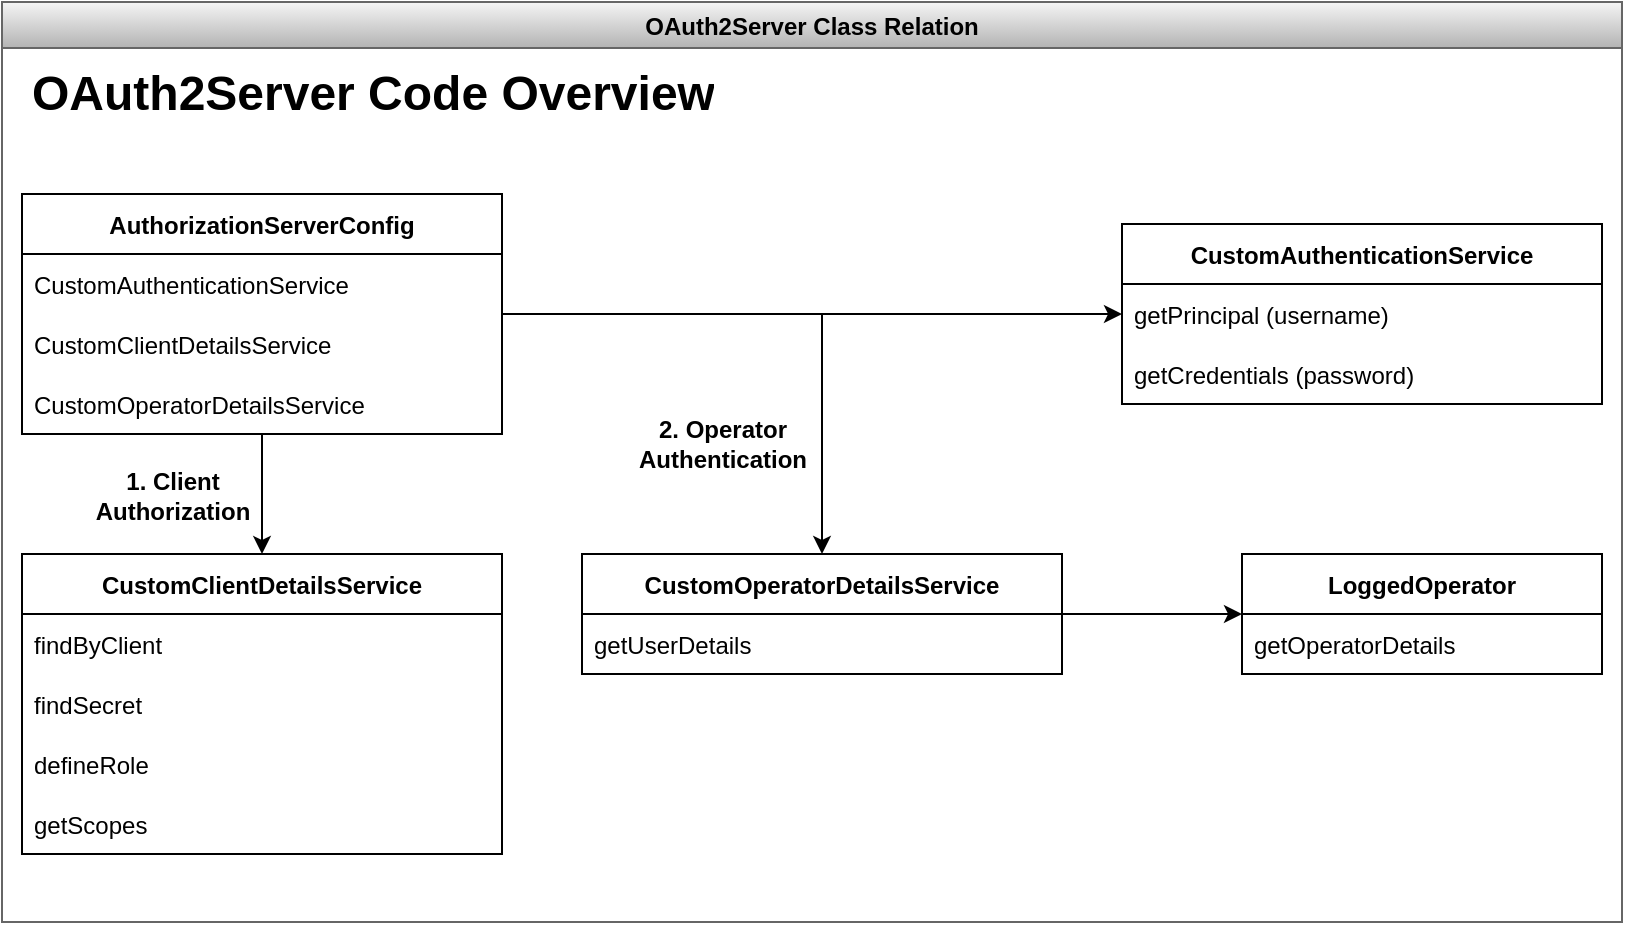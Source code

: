 <mxfile version="20.4.0" pages="4"><diagram id="ZDf9CrHz65kk-hnhXxpV" name="Class Relation"><mxGraphModel dx="1173" dy="792" grid="1" gridSize="10" guides="1" tooltips="1" connect="1" arrows="1" fold="1" page="1" pageScale="1" pageWidth="827" pageHeight="1169" math="0" shadow="0"><root><mxCell id="0"/><mxCell id="1" parent="0"/><mxCell id="_LVmETnlq15oXBWxdPlq-1" value="OAuth2Server Class Relation" style="swimlane;fillColor=#f5f5f5;strokeColor=#666666;gradientColor=#b3b3b3;" vertex="1" parent="1"><mxGeometry x="1270" y="270" width="810" height="460" as="geometry"/></mxCell><mxCell id="_LVmETnlq15oXBWxdPlq-2" style="edgeStyle=orthogonalEdgeStyle;rounded=0;orthogonalLoop=1;jettySize=auto;html=1;" edge="1" parent="_LVmETnlq15oXBWxdPlq-1" source="_LVmETnlq15oXBWxdPlq-5" target="_LVmETnlq15oXBWxdPlq-14"><mxGeometry relative="1" as="geometry"/></mxCell><mxCell id="_LVmETnlq15oXBWxdPlq-3" style="edgeStyle=orthogonalEdgeStyle;rounded=0;orthogonalLoop=1;jettySize=auto;html=1;" edge="1" parent="_LVmETnlq15oXBWxdPlq-1" source="_LVmETnlq15oXBWxdPlq-5" target="_LVmETnlq15oXBWxdPlq-16"><mxGeometry relative="1" as="geometry"/></mxCell><mxCell id="_LVmETnlq15oXBWxdPlq-4" style="edgeStyle=orthogonalEdgeStyle;rounded=0;orthogonalLoop=1;jettySize=auto;html=1;" edge="1" parent="_LVmETnlq15oXBWxdPlq-1" source="_LVmETnlq15oXBWxdPlq-5" target="_LVmETnlq15oXBWxdPlq-9"><mxGeometry relative="1" as="geometry"/></mxCell><mxCell id="_LVmETnlq15oXBWxdPlq-5" value="AuthorizationServerConfig" style="swimlane;fontStyle=1;childLayout=stackLayout;horizontal=1;startSize=30;horizontalStack=0;resizeParent=1;resizeParentMax=0;resizeLast=0;collapsible=1;marginBottom=0;" vertex="1" parent="_LVmETnlq15oXBWxdPlq-1"><mxGeometry x="10" y="96" width="240" height="120" as="geometry"/></mxCell><mxCell id="_LVmETnlq15oXBWxdPlq-6" value="CustomAuthenticationService" style="text;strokeColor=none;fillColor=none;align=left;verticalAlign=middle;spacingLeft=4;spacingRight=4;overflow=hidden;points=[[0,0.5],[1,0.5]];portConstraint=eastwest;rotatable=0;" vertex="1" parent="_LVmETnlq15oXBWxdPlq-5"><mxGeometry y="30" width="240" height="30" as="geometry"/></mxCell><mxCell id="_LVmETnlq15oXBWxdPlq-7" value="CustomClientDetailsService" style="text;strokeColor=none;fillColor=none;align=left;verticalAlign=middle;spacingLeft=4;spacingRight=4;overflow=hidden;points=[[0,0.5],[1,0.5]];portConstraint=eastwest;rotatable=0;" vertex="1" parent="_LVmETnlq15oXBWxdPlq-5"><mxGeometry y="60" width="240" height="30" as="geometry"/></mxCell><mxCell id="_LVmETnlq15oXBWxdPlq-8" value="CustomOperatorDetailsService" style="text;strokeColor=none;fillColor=none;align=left;verticalAlign=middle;spacingLeft=4;spacingRight=4;overflow=hidden;points=[[0,0.5],[1,0.5]];portConstraint=eastwest;rotatable=0;" vertex="1" parent="_LVmETnlq15oXBWxdPlq-5"><mxGeometry y="90" width="240" height="30" as="geometry"/></mxCell><mxCell id="_LVmETnlq15oXBWxdPlq-9" value="CustomClientDetailsService" style="swimlane;fontStyle=1;childLayout=stackLayout;horizontal=1;startSize=30;horizontalStack=0;resizeParent=1;resizeParentMax=0;resizeLast=0;collapsible=1;marginBottom=0;" vertex="1" parent="_LVmETnlq15oXBWxdPlq-1"><mxGeometry x="10" y="276" width="240" height="150" as="geometry"/></mxCell><mxCell id="_LVmETnlq15oXBWxdPlq-10" value="findByClient" style="text;strokeColor=none;fillColor=none;align=left;verticalAlign=middle;spacingLeft=4;spacingRight=4;overflow=hidden;points=[[0,0.5],[1,0.5]];portConstraint=eastwest;rotatable=0;" vertex="1" parent="_LVmETnlq15oXBWxdPlq-9"><mxGeometry y="30" width="240" height="30" as="geometry"/></mxCell><mxCell id="_LVmETnlq15oXBWxdPlq-11" value="findSecret" style="text;strokeColor=none;fillColor=none;align=left;verticalAlign=middle;spacingLeft=4;spacingRight=4;overflow=hidden;points=[[0,0.5],[1,0.5]];portConstraint=eastwest;rotatable=0;" vertex="1" parent="_LVmETnlq15oXBWxdPlq-9"><mxGeometry y="60" width="240" height="30" as="geometry"/></mxCell><mxCell id="_LVmETnlq15oXBWxdPlq-12" value="defineRole" style="text;strokeColor=none;fillColor=none;align=left;verticalAlign=middle;spacingLeft=4;spacingRight=4;overflow=hidden;points=[[0,0.5],[1,0.5]];portConstraint=eastwest;rotatable=0;" vertex="1" parent="_LVmETnlq15oXBWxdPlq-9"><mxGeometry y="90" width="240" height="30" as="geometry"/></mxCell><mxCell id="_LVmETnlq15oXBWxdPlq-13" value="getScopes" style="text;strokeColor=none;fillColor=none;align=left;verticalAlign=middle;spacingLeft=4;spacingRight=4;overflow=hidden;points=[[0,0.5],[1,0.5]];portConstraint=eastwest;rotatable=0;" vertex="1" parent="_LVmETnlq15oXBWxdPlq-9"><mxGeometry y="120" width="240" height="30" as="geometry"/></mxCell><mxCell id="_LVmETnlq15oXBWxdPlq-14" value="CustomOperatorDetailsService" style="swimlane;fontStyle=1;childLayout=stackLayout;horizontal=1;startSize=30;horizontalStack=0;resizeParent=1;resizeParentMax=0;resizeLast=0;collapsible=1;marginBottom=0;" vertex="1" parent="_LVmETnlq15oXBWxdPlq-1"><mxGeometry x="290" y="276" width="240" height="60" as="geometry"/></mxCell><mxCell id="_LVmETnlq15oXBWxdPlq-15" value="getUserDetails" style="text;strokeColor=none;fillColor=none;align=left;verticalAlign=middle;spacingLeft=4;spacingRight=4;overflow=hidden;points=[[0,0.5],[1,0.5]];portConstraint=eastwest;rotatable=0;" vertex="1" parent="_LVmETnlq15oXBWxdPlq-14"><mxGeometry y="30" width="240" height="30" as="geometry"/></mxCell><mxCell id="_LVmETnlq15oXBWxdPlq-16" value="CustomAuthenticationService" style="swimlane;fontStyle=1;childLayout=stackLayout;horizontal=1;startSize=30;horizontalStack=0;resizeParent=1;resizeParentMax=0;resizeLast=0;collapsible=1;marginBottom=0;" vertex="1" parent="_LVmETnlq15oXBWxdPlq-1"><mxGeometry x="560" y="111" width="240" height="90" as="geometry"/></mxCell><mxCell id="_LVmETnlq15oXBWxdPlq-17" value="getPrincipal (username)" style="text;strokeColor=none;fillColor=none;align=left;verticalAlign=middle;spacingLeft=4;spacingRight=4;overflow=hidden;points=[[0,0.5],[1,0.5]];portConstraint=eastwest;rotatable=0;" vertex="1" parent="_LVmETnlq15oXBWxdPlq-16"><mxGeometry y="30" width="240" height="30" as="geometry"/></mxCell><mxCell id="_LVmETnlq15oXBWxdPlq-18" value="getCredentials (password)" style="text;strokeColor=none;fillColor=none;align=left;verticalAlign=middle;spacingLeft=4;spacingRight=4;overflow=hidden;points=[[0,0.5],[1,0.5]];portConstraint=eastwest;rotatable=0;" vertex="1" parent="_LVmETnlq15oXBWxdPlq-16"><mxGeometry y="60" width="240" height="30" as="geometry"/></mxCell><mxCell id="_LVmETnlq15oXBWxdPlq-19" value="1. Client&lt;div&gt;Authorization&lt;/div&gt;" style="text;html=1;align=center;verticalAlign=middle;resizable=0;points=[];autosize=1;strokeColor=none;fillColor=none;fontStyle=1" vertex="1" parent="_LVmETnlq15oXBWxdPlq-1"><mxGeometry x="35" y="227" width="100" height="40" as="geometry"/></mxCell><mxCell id="_LVmETnlq15oXBWxdPlq-20" value="LoggedOperator" style="swimlane;fontStyle=1;childLayout=stackLayout;horizontal=1;startSize=30;horizontalStack=0;resizeParent=1;resizeParentMax=0;resizeLast=0;collapsible=1;marginBottom=0;" vertex="1" parent="_LVmETnlq15oXBWxdPlq-1"><mxGeometry x="620" y="276" width="180" height="60" as="geometry"/></mxCell><mxCell id="_LVmETnlq15oXBWxdPlq-21" value="getOperatorDetails" style="text;strokeColor=none;fillColor=none;align=left;verticalAlign=middle;spacingLeft=4;spacingRight=4;overflow=hidden;points=[[0,0.5],[1,0.5]];portConstraint=eastwest;rotatable=0;" vertex="1" parent="_LVmETnlq15oXBWxdPlq-20"><mxGeometry y="30" width="180" height="30" as="geometry"/></mxCell><mxCell id="_LVmETnlq15oXBWxdPlq-22" value="" style="edgeStyle=orthogonalEdgeStyle;rounded=0;orthogonalLoop=1;jettySize=auto;html=1;" edge="1" parent="_LVmETnlq15oXBWxdPlq-1" source="_LVmETnlq15oXBWxdPlq-14" target="_LVmETnlq15oXBWxdPlq-20"><mxGeometry relative="1" as="geometry"/></mxCell><mxCell id="_LVmETnlq15oXBWxdPlq-23" value="&lt;div&gt;2. Operator&lt;/div&gt;&lt;div&gt;Authentication&lt;/div&gt;" style="text;html=1;align=center;verticalAlign=middle;resizable=0;points=[];autosize=1;strokeColor=none;fillColor=none;fontStyle=1" vertex="1" parent="_LVmETnlq15oXBWxdPlq-1"><mxGeometry x="305" y="201" width="110" height="40" as="geometry"/></mxCell><mxCell id="_LVmETnlq15oXBWxdPlq-24" value="&lt;h1&gt;OAuth2Server Code Overview&lt;br&gt;&lt;/h1&gt;&lt;p&gt;&lt;br&gt;&lt;/p&gt;" style="text;html=1;strokeColor=none;fillColor=none;spacing=5;spacingTop=-20;whiteSpace=wrap;overflow=hidden;rounded=0;" vertex="1" parent="_LVmETnlq15oXBWxdPlq-1"><mxGeometry x="10" y="26" width="680" height="70" as="geometry"/></mxCell></root></mxGraphModel></diagram><diagram id="kgpKYQtTHZ0yAKxKKP6v" name="Flow Driagram"><mxGraphModel dx="2000" dy="792" grid="1" gridSize="10" guides="1" tooltips="1" connect="1" arrows="1" fold="1" page="1" pageScale="1" pageWidth="850" pageHeight="1100" math="0" shadow="0"><root><mxCell id="0"/><mxCell id="1" parent="0"/><mxCell id="pOwbwQjDX7cARTe94Ym8-123" value="no" style="text;html=1;align=center;verticalAlign=middle;resizable=0;points=[];autosize=1;strokeColor=none;fillColor=none;fontColor=#000000;" vertex="1" parent="1"><mxGeometry x="1370" y="1515" width="40" height="30" as="geometry"/></mxCell><mxCell id="aX-GJjQynZ6zEiMF0EWj-1" value="Diagram Flow Resumed" style="swimlane;fillColor=#f5f5f5;gradientColor=#b3b3b3;strokeColor=#666666;" vertex="1" parent="1"><mxGeometry x="420" y="430" width="700" height="460" as="geometry"/></mxCell><mxCell id="aX-GJjQynZ6zEiMF0EWj-2" style="edgeStyle=orthogonalEdgeStyle;rounded=0;orthogonalLoop=1;jettySize=auto;html=1;" edge="1" parent="aX-GJjQynZ6zEiMF0EWj-1" source="aX-GJjQynZ6zEiMF0EWj-3" target="aX-GJjQynZ6zEiMF0EWj-7"><mxGeometry relative="1" as="geometry"/></mxCell><mxCell id="aX-GJjQynZ6zEiMF0EWj-3" value="&lt;div&gt;OPERATOR&lt;/div&gt;" style="shape=umlActor;verticalLabelPosition=bottom;verticalAlign=top;html=1;outlineConnect=0;" vertex="1" parent="aX-GJjQynZ6zEiMF0EWj-1"><mxGeometry x="40" y="260" width="30" height="60" as="geometry"/></mxCell><mxCell id="aX-GJjQynZ6zEiMF0EWj-4" value="&lt;h1&gt;OAuth2Server Flow Overview&lt;br&gt;&lt;/h1&gt;&lt;p&gt;Sample to workflow user as operator (can be use a client as operator too)&lt;br&gt;&lt;/p&gt;" style="text;html=1;strokeColor=none;fillColor=none;spacing=5;spacingTop=-20;whiteSpace=wrap;overflow=hidden;rounded=0;" vertex="1" parent="aX-GJjQynZ6zEiMF0EWj-1"><mxGeometry x="10" y="30" width="680" height="70" as="geometry"/></mxCell><mxCell id="aX-GJjQynZ6zEiMF0EWj-5" style="edgeStyle=orthogonalEdgeStyle;rounded=0;orthogonalLoop=1;jettySize=auto;html=1;" edge="1" parent="aX-GJjQynZ6zEiMF0EWj-1" source="aX-GJjQynZ6zEiMF0EWj-7" target="aX-GJjQynZ6zEiMF0EWj-3"><mxGeometry relative="1" as="geometry"/></mxCell><mxCell id="aX-GJjQynZ6zEiMF0EWj-6" style="edgeStyle=orthogonalEdgeStyle;rounded=0;orthogonalLoop=1;jettySize=auto;html=1;" edge="1" parent="aX-GJjQynZ6zEiMF0EWj-1" source="aX-GJjQynZ6zEiMF0EWj-7" target="aX-GJjQynZ6zEiMF0EWj-10"><mxGeometry relative="1" as="geometry"/></mxCell><mxCell id="aX-GJjQynZ6zEiMF0EWj-7" value="&lt;div&gt;CLIENT&lt;/div&gt;&lt;div&gt;APPLICATION&lt;br&gt;&lt;/div&gt;" style="rounded=0;whiteSpace=wrap;html=1;" vertex="1" parent="aX-GJjQynZ6zEiMF0EWj-1"><mxGeometry x="160" y="260" width="120" height="60" as="geometry"/></mxCell><mxCell id="aX-GJjQynZ6zEiMF0EWj-8" value="check_token" style="shape=process;whiteSpace=wrap;html=1;backgroundOutline=1;" vertex="1" parent="aX-GJjQynZ6zEiMF0EWj-1"><mxGeometry x="560" y="380" width="120" height="60" as="geometry"/></mxCell><mxCell id="aX-GJjQynZ6zEiMF0EWj-9" style="edgeStyle=orthogonalEdgeStyle;rounded=0;orthogonalLoop=1;jettySize=auto;html=1;" edge="1" parent="aX-GJjQynZ6zEiMF0EWj-1" source="aX-GJjQynZ6zEiMF0EWj-10" target="aX-GJjQynZ6zEiMF0EWj-7"><mxGeometry relative="1" as="geometry"/></mxCell><mxCell id="aX-GJjQynZ6zEiMF0EWj-10" value="&lt;div&gt;OAUTH2&lt;/div&gt;&lt;div&gt;CHECK_TOKEN&lt;br&gt;&lt;/div&gt;" style="whiteSpace=wrap;html=1;rounded=0;" vertex="1" parent="aX-GJjQynZ6zEiMF0EWj-1"><mxGeometry x="160" y="380" width="120" height="60" as="geometry"/></mxCell><mxCell id="aX-GJjQynZ6zEiMF0EWj-11" style="edgeStyle=orthogonalEdgeStyle;rounded=0;orthogonalLoop=1;jettySize=auto;html=1;" edge="1" parent="aX-GJjQynZ6zEiMF0EWj-1" source="aX-GJjQynZ6zEiMF0EWj-13" target="aX-GJjQynZ6zEiMF0EWj-10"><mxGeometry relative="1" as="geometry"/></mxCell><mxCell id="aX-GJjQynZ6zEiMF0EWj-12" style="edgeStyle=orthogonalEdgeStyle;rounded=0;orthogonalLoop=1;jettySize=auto;html=1;" edge="1" parent="aX-GJjQynZ6zEiMF0EWj-1" source="aX-GJjQynZ6zEiMF0EWj-13" target="aX-GJjQynZ6zEiMF0EWj-8"><mxGeometry relative="1" as="geometry"/></mxCell><mxCell id="aX-GJjQynZ6zEiMF0EWj-13" value="OAUTH2SERVER" style="whiteSpace=wrap;html=1;rounded=0;" vertex="1" parent="aX-GJjQynZ6zEiMF0EWj-1"><mxGeometry x="360" y="380" width="120" height="60" as="geometry"/></mxCell><mxCell id="aX-GJjQynZ6zEiMF0EWj-14" value="" style="edgeStyle=orthogonalEdgeStyle;rounded=0;orthogonalLoop=1;jettySize=auto;html=1;" edge="1" parent="aX-GJjQynZ6zEiMF0EWj-1" source="aX-GJjQynZ6zEiMF0EWj-10" target="aX-GJjQynZ6zEiMF0EWj-13"><mxGeometry relative="1" as="geometry"/></mxCell><mxCell id="aX-GJjQynZ6zEiMF0EWj-15" style="edgeStyle=orthogonalEdgeStyle;rounded=0;orthogonalLoop=1;jettySize=auto;html=1;" edge="1" parent="aX-GJjQynZ6zEiMF0EWj-1" source="aX-GJjQynZ6zEiMF0EWj-8" target="aX-GJjQynZ6zEiMF0EWj-13"><mxGeometry relative="1" as="geometry"/></mxCell><mxCell id="aX-GJjQynZ6zEiMF0EWj-16" style="edgeStyle=orthogonalEdgeStyle;rounded=0;orthogonalLoop=1;jettySize=auto;html=1;" edge="1" parent="aX-GJjQynZ6zEiMF0EWj-1" source="aX-GJjQynZ6zEiMF0EWj-17" target="aX-GJjQynZ6zEiMF0EWj-19"><mxGeometry relative="1" as="geometry"/></mxCell><mxCell id="aX-GJjQynZ6zEiMF0EWj-17" value="OAUTH2SERVER" style="whiteSpace=wrap;html=1;rounded=0;" vertex="1" parent="aX-GJjQynZ6zEiMF0EWj-1"><mxGeometry x="360" y="140" width="120" height="60" as="geometry"/></mxCell><mxCell id="aX-GJjQynZ6zEiMF0EWj-18" style="edgeStyle=orthogonalEdgeStyle;rounded=0;orthogonalLoop=1;jettySize=auto;html=1;" edge="1" parent="aX-GJjQynZ6zEiMF0EWj-1" source="aX-GJjQynZ6zEiMF0EWj-19" target="aX-GJjQynZ6zEiMF0EWj-17"><mxGeometry relative="1" as="geometry"/></mxCell><mxCell id="aX-GJjQynZ6zEiMF0EWj-19" value="token" style="shape=process;whiteSpace=wrap;html=1;backgroundOutline=1;" vertex="1" parent="aX-GJjQynZ6zEiMF0EWj-1"><mxGeometry x="560" y="140" width="120" height="60" as="geometry"/></mxCell><mxCell id="aX-GJjQynZ6zEiMF0EWj-20" value="" style="edgeStyle=orthogonalEdgeStyle;rounded=0;orthogonalLoop=1;jettySize=auto;html=1;" edge="1" parent="aX-GJjQynZ6zEiMF0EWj-1" source="aX-GJjQynZ6zEiMF0EWj-21" target="aX-GJjQynZ6zEiMF0EWj-17"><mxGeometry relative="1" as="geometry"/></mxCell><mxCell id="aX-GJjQynZ6zEiMF0EWj-21" value="&lt;div&gt;OAUTH2&lt;/div&gt;&lt;div&gt;TOKEN&lt;br&gt;&lt;/div&gt;" style="whiteSpace=wrap;html=1;rounded=0;" vertex="1" parent="aX-GJjQynZ6zEiMF0EWj-1"><mxGeometry x="160" y="140" width="120" height="60" as="geometry"/></mxCell><mxCell id="aX-GJjQynZ6zEiMF0EWj-22" value="" style="edgeStyle=orthogonalEdgeStyle;rounded=0;orthogonalLoop=1;jettySize=auto;html=1;" edge="1" parent="aX-GJjQynZ6zEiMF0EWj-1" source="aX-GJjQynZ6zEiMF0EWj-7" target="aX-GJjQynZ6zEiMF0EWj-21"><mxGeometry relative="1" as="geometry"/></mxCell><mxCell id="aX-GJjQynZ6zEiMF0EWj-23" style="edgeStyle=orthogonalEdgeStyle;rounded=0;orthogonalLoop=1;jettySize=auto;html=1;" edge="1" parent="aX-GJjQynZ6zEiMF0EWj-1" source="aX-GJjQynZ6zEiMF0EWj-17" target="aX-GJjQynZ6zEiMF0EWj-21"><mxGeometry relative="1" as="geometry"/></mxCell><mxCell id="aX-GJjQynZ6zEiMF0EWj-24" style="edgeStyle=orthogonalEdgeStyle;rounded=0;orthogonalLoop=1;jettySize=auto;html=1;" edge="1" parent="aX-GJjQynZ6zEiMF0EWj-1" source="aX-GJjQynZ6zEiMF0EWj-21" target="aX-GJjQynZ6zEiMF0EWj-7"><mxGeometry relative="1" as="geometry"/></mxCell></root></mxGraphModel></diagram><diagram id="6SfTcuLJVWcjgQGwC1J7" name="Details Driagram"><mxGraphModel dx="2000" dy="792" grid="1" gridSize="10" guides="1" tooltips="1" connect="1" arrows="1" fold="1" page="1" pageScale="1" pageWidth="827" pageHeight="1169" math="0" shadow="0"><root><mxCell id="0"/><mxCell id="1" parent="0"/><mxCell id="_FweccHP2HiVXsl0TKVh-1" value="Diagram Flow Details" style="swimlane;fillColor=#f5f5f5;gradientColor=#b3b3b3;strokeColor=#666666;" vertex="1" parent="1"><mxGeometry x="420" y="900" width="1610" height="970" as="geometry"/></mxCell><mxCell id="_FweccHP2HiVXsl0TKVh-2" style="edgeStyle=orthogonalEdgeStyle;rounded=0;orthogonalLoop=1;jettySize=auto;html=1;" edge="1" parent="_FweccHP2HiVXsl0TKVh-1" source="_FweccHP2HiVXsl0TKVh-3" target="_FweccHP2HiVXsl0TKVh-8"><mxGeometry relative="1" as="geometry"/></mxCell><mxCell id="_FweccHP2HiVXsl0TKVh-3" value="OPERATOR" style="shape=umlActor;verticalLabelPosition=bottom;verticalAlign=top;html=1;outlineConnect=0;" vertex="1" parent="_FweccHP2HiVXsl0TKVh-1"><mxGeometry x="40" y="540" width="30" height="60" as="geometry"/></mxCell><mxCell id="_FweccHP2HiVXsl0TKVh-4" value="&lt;h1&gt;OAuth2Server Flow Overview&lt;br&gt;&lt;/h1&gt;&lt;p&gt;Sample to workflow user as operator (can be use a client as operator too)&lt;br&gt;&lt;/p&gt;" style="text;html=1;strokeColor=none;fillColor=none;spacing=5;spacingTop=-20;whiteSpace=wrap;overflow=hidden;rounded=0;" vertex="1" parent="_FweccHP2HiVXsl0TKVh-1"><mxGeometry x="20" y="40" width="680" height="70" as="geometry"/></mxCell><mxCell id="_FweccHP2HiVXsl0TKVh-5" style="edgeStyle=orthogonalEdgeStyle;rounded=0;orthogonalLoop=1;jettySize=auto;html=1;fontColor=#000000;" edge="1" parent="_FweccHP2HiVXsl0TKVh-1" source="_FweccHP2HiVXsl0TKVh-8" target="_FweccHP2HiVXsl0TKVh-15"><mxGeometry relative="1" as="geometry"/></mxCell><mxCell id="_FweccHP2HiVXsl0TKVh-6" style="edgeStyle=orthogonalEdgeStyle;rounded=0;orthogonalLoop=1;jettySize=auto;html=1;fontColor=#000000;" edge="1" parent="_FweccHP2HiVXsl0TKVh-1" source="_FweccHP2HiVXsl0TKVh-8" target="_FweccHP2HiVXsl0TKVh-32"><mxGeometry relative="1" as="geometry"/></mxCell><mxCell id="_FweccHP2HiVXsl0TKVh-7" style="edgeStyle=orthogonalEdgeStyle;rounded=0;orthogonalLoop=1;jettySize=auto;html=1;fontColor=#000000;" edge="1" parent="_FweccHP2HiVXsl0TKVh-1" source="_FweccHP2HiVXsl0TKVh-8" target="_FweccHP2HiVXsl0TKVh-27"><mxGeometry relative="1" as="geometry"/></mxCell><mxCell id="_FweccHP2HiVXsl0TKVh-8" value="&lt;div&gt;CLIENT&lt;/div&gt;&lt;div&gt;APPLICATION&lt;br&gt;&lt;/div&gt;" style="rounded=0;whiteSpace=wrap;html=1;" vertex="1" parent="_FweccHP2HiVXsl0TKVh-1"><mxGeometry x="290" y="540" width="120" height="60" as="geometry"/></mxCell><mxCell id="_FweccHP2HiVXsl0TKVh-9" value="response ok to client" style="shape=process;whiteSpace=wrap;html=1;backgroundOutline=1;" vertex="1" parent="_FweccHP2HiVXsl0TKVh-1"><mxGeometry x="1280" y="660" width="120" height="60" as="geometry"/></mxCell><mxCell id="_FweccHP2HiVXsl0TKVh-10" style="edgeStyle=orthogonalEdgeStyle;rounded=0;orthogonalLoop=1;jettySize=auto;html=1;fontColor=#000000;" edge="1" parent="_FweccHP2HiVXsl0TKVh-1" source="_FweccHP2HiVXsl0TKVh-11" target="_FweccHP2HiVXsl0TKVh-48"><mxGeometry relative="1" as="geometry"/></mxCell><mxCell id="_FweccHP2HiVXsl0TKVh-11" value="&lt;div&gt;OAUTH2&lt;/div&gt;&lt;div&gt;CHECK_TOKEN&lt;br&gt;&lt;/div&gt;" style="whiteSpace=wrap;html=1;rounded=0;" vertex="1" parent="_FweccHP2HiVXsl0TKVh-1"><mxGeometry x="686" y="660" width="120" height="60" as="geometry"/></mxCell><mxCell id="_FweccHP2HiVXsl0TKVh-12" value="&lt;div&gt;OAUTH2 SERVER&lt;/div&gt;&lt;div&gt;TOKEN&lt;br&gt;&lt;/div&gt;" style="whiteSpace=wrap;html=1;rounded=0;" vertex="1" parent="_FweccHP2HiVXsl0TKVh-1"><mxGeometry x="688" y="420" width="120" height="60" as="geometry"/></mxCell><mxCell id="_FweccHP2HiVXsl0TKVh-13" value="token" style="shape=process;whiteSpace=wrap;html=1;backgroundOutline=1;" vertex="1" parent="_FweccHP2HiVXsl0TKVh-1"><mxGeometry x="1280" y="420" width="120" height="60" as="geometry"/></mxCell><mxCell id="_FweccHP2HiVXsl0TKVh-14" style="edgeStyle=orthogonalEdgeStyle;rounded=0;orthogonalLoop=1;jettySize=auto;html=1;fontColor=#000000;" edge="1" parent="_FweccHP2HiVXsl0TKVh-1" source="_FweccHP2HiVXsl0TKVh-15" target="_FweccHP2HiVXsl0TKVh-8"><mxGeometry relative="1" as="geometry"/></mxCell><mxCell id="_FweccHP2HiVXsl0TKVh-15" value="REQUEST TOKEN" style="swimlane;fontStyle=0;childLayout=stackLayout;horizontal=1;startSize=30;horizontalStack=0;resizeParent=1;resizeParentMax=0;resizeLast=0;collapsible=1;marginBottom=0;labelBackgroundColor=none;fillColor=#dae8fc;strokeColor=#6c8ebf;" vertex="1" parent="_FweccHP2HiVXsl0TKVh-1"><mxGeometry x="205" y="140" width="290" height="330" as="geometry"/></mxCell><mxCell id="_FweccHP2HiVXsl0TKVh-16" value="URL" style="text;align=left;verticalAlign=middle;spacingLeft=4;spacingRight=4;overflow=hidden;points=[[0,0.5],[1,0.5]];portConstraint=eastwest;rotatable=0;labelBackgroundColor=none;fontStyle=1;fillColor=#f5f5f5;fontColor=#333333;strokeColor=#666666;" vertex="1" parent="_FweccHP2HiVXsl0TKVh-15"><mxGeometry y="30" width="290" height="30" as="geometry"/></mxCell><mxCell id="_FweccHP2HiVXsl0TKVh-17" value="http://localhost:33100/api/rest/oauth/v1/oauth/token" style="text;align=left;verticalAlign=middle;spacingLeft=4;spacingRight=4;overflow=hidden;points=[[0,0.5],[1,0.5]];portConstraint=eastwest;rotatable=0;labelBackgroundColor=none;fontStyle=0;" vertex="1" parent="_FweccHP2HiVXsl0TKVh-15"><mxGeometry y="60" width="290" height="30" as="geometry"/></mxCell><mxCell id="_FweccHP2HiVXsl0TKVh-18" value="HEADER" style="text;align=left;verticalAlign=middle;spacingLeft=4;spacingRight=4;overflow=hidden;points=[[0,0.5],[1,0.5]];portConstraint=eastwest;rotatable=0;labelBackgroundColor=none;fontStyle=1;fillColor=#f5f5f5;fontColor=#333333;strokeColor=#666666;" vertex="1" parent="_FweccHP2HiVXsl0TKVh-15"><mxGeometry y="90" width="290" height="30" as="geometry"/></mxCell><mxCell id="_FweccHP2HiVXsl0TKVh-19" value="Authorization: Y2xpZW50X2lkOmM0NDQ0ND..." style="text;align=left;verticalAlign=middle;spacingLeft=4;spacingRight=4;overflow=hidden;points=[[0,0.5],[1,0.5]];portConstraint=eastwest;rotatable=0;labelBackgroundColor=none;" vertex="1" parent="_FweccHP2HiVXsl0TKVh-15"><mxGeometry y="120" width="290" height="30" as="geometry"/></mxCell><mxCell id="_FweccHP2HiVXsl0TKVh-20" value="METHOD" style="text;align=left;verticalAlign=middle;spacingLeft=4;spacingRight=4;overflow=hidden;points=[[0,0.5],[1,0.5]];portConstraint=eastwest;rotatable=0;labelBackgroundColor=none;fontStyle=1;fillColor=#f5f5f5;fontColor=#333333;strokeColor=#666666;" vertex="1" parent="_FweccHP2HiVXsl0TKVh-15"><mxGeometry y="150" width="290" height="30" as="geometry"/></mxCell><mxCell id="_FweccHP2HiVXsl0TKVh-21" value="POST" style="text;align=left;verticalAlign=middle;spacingLeft=4;spacingRight=4;overflow=hidden;points=[[0,0.5],[1,0.5]];portConstraint=eastwest;rotatable=0;labelBackgroundColor=none;fontStyle=0;" vertex="1" parent="_FweccHP2HiVXsl0TKVh-15"><mxGeometry y="180" width="290" height="30" as="geometry"/></mxCell><mxCell id="_FweccHP2HiVXsl0TKVh-22" value="BODY" style="text;align=left;verticalAlign=middle;spacingLeft=4;spacingRight=4;overflow=hidden;points=[[0,0.5],[1,0.5]];portConstraint=eastwest;rotatable=0;labelBackgroundColor=none;fontStyle=1;fillColor=#f5f5f5;fontColor=#333333;strokeColor=#666666;" vertex="1" parent="_FweccHP2HiVXsl0TKVh-15"><mxGeometry y="210" width="290" height="30" as="geometry"/></mxCell><mxCell id="_FweccHP2HiVXsl0TKVh-23" value="grant_type" style="text;align=left;verticalAlign=middle;spacingLeft=4;spacingRight=4;overflow=hidden;points=[[0,0.5],[1,0.5]];portConstraint=eastwest;rotatable=0;labelBackgroundColor=none;fontStyle=0" vertex="1" parent="_FweccHP2HiVXsl0TKVh-15"><mxGeometry y="240" width="290" height="30" as="geometry"/></mxCell><mxCell id="_FweccHP2HiVXsl0TKVh-24" value="username" style="text;align=left;verticalAlign=middle;spacingLeft=4;spacingRight=4;overflow=hidden;points=[[0,0.5],[1,0.5]];portConstraint=eastwest;rotatable=0;labelBackgroundColor=none;fontStyle=0" vertex="1" parent="_FweccHP2HiVXsl0TKVh-15"><mxGeometry y="270" width="290" height="30" as="geometry"/></mxCell><mxCell id="_FweccHP2HiVXsl0TKVh-25" value="password" style="text;align=left;verticalAlign=middle;spacingLeft=4;spacingRight=4;overflow=hidden;points=[[0,0.5],[1,0.5]];portConstraint=eastwest;rotatable=0;labelBackgroundColor=none;fontStyle=0" vertex="1" parent="_FweccHP2HiVXsl0TKVh-15"><mxGeometry y="300" width="290" height="30" as="geometry"/></mxCell><mxCell id="_FweccHP2HiVXsl0TKVh-26" style="edgeStyle=orthogonalEdgeStyle;rounded=0;orthogonalLoop=1;jettySize=auto;html=1;entryX=0;entryY=0.5;entryDx=0;entryDy=0;fontColor=#000000;exitX=0.5;exitY=0;exitDx=0;exitDy=0;" edge="1" parent="_FweccHP2HiVXsl0TKVh-1" source="_FweccHP2HiVXsl0TKVh-27" target="_FweccHP2HiVXsl0TKVh-12"><mxGeometry relative="1" as="geometry"/></mxCell><mxCell id="_FweccHP2HiVXsl0TKVh-27" value="&lt;div&gt;Check&lt;/div&gt;&lt;div&gt;Token ?&lt;/div&gt;" style="rhombus;whiteSpace=wrap;html=1;rounded=0;" vertex="1" parent="_FweccHP2HiVXsl0TKVh-1"><mxGeometry x="538" y="530" width="80" height="80" as="geometry"/></mxCell><mxCell id="_FweccHP2HiVXsl0TKVh-28" style="edgeStyle=orthogonalEdgeStyle;rounded=0;orthogonalLoop=1;jettySize=auto;html=1;fontColor=#000000;exitX=0.5;exitY=1;exitDx=0;exitDy=0;" edge="1" parent="_FweccHP2HiVXsl0TKVh-1" source="_FweccHP2HiVXsl0TKVh-27"><mxGeometry relative="1" as="geometry"><mxPoint x="688" y="690" as="targetPoint"/><Array as="points"><mxPoint x="578" y="690"/></Array></mxGeometry></mxCell><mxCell id="_FweccHP2HiVXsl0TKVh-29" value="no" style="text;html=1;align=center;verticalAlign=middle;resizable=0;points=[];autosize=1;strokeColor=none;fillColor=none;fontColor=#000000;" vertex="1" parent="_FweccHP2HiVXsl0TKVh-1"><mxGeometry x="538" y="500" width="40" height="30" as="geometry"/></mxCell><mxCell id="_FweccHP2HiVXsl0TKVh-30" value="yes" style="text;html=1;align=center;verticalAlign=middle;resizable=0;points=[];autosize=1;strokeColor=none;fillColor=none;fontColor=#000000;" vertex="1" parent="_FweccHP2HiVXsl0TKVh-1"><mxGeometry x="538" y="610" width="40" height="30" as="geometry"/></mxCell><mxCell id="_FweccHP2HiVXsl0TKVh-31" style="edgeStyle=orthogonalEdgeStyle;rounded=0;orthogonalLoop=1;jettySize=auto;html=1;fontColor=#000000;" edge="1" parent="_FweccHP2HiVXsl0TKVh-1" source="_FweccHP2HiVXsl0TKVh-32" target="_FweccHP2HiVXsl0TKVh-8"><mxGeometry relative="1" as="geometry"/></mxCell><mxCell id="_FweccHP2HiVXsl0TKVh-32" value="REQUEST CHECK_TOKEN" style="swimlane;fontStyle=0;childLayout=stackLayout;horizontal=1;startSize=30;horizontalStack=0;resizeParent=1;resizeParentMax=0;resizeLast=0;collapsible=1;marginBottom=0;labelBackgroundColor=none;fillColor=#dae8fc;strokeColor=#6c8ebf;" vertex="1" parent="_FweccHP2HiVXsl0TKVh-1"><mxGeometry x="180" y="660" width="340" height="270" as="geometry"/></mxCell><mxCell id="_FweccHP2HiVXsl0TKVh-33" value="URL" style="text;align=left;verticalAlign=middle;spacingLeft=4;spacingRight=4;overflow=hidden;points=[[0,0.5],[1,0.5]];portConstraint=eastwest;rotatable=0;labelBackgroundColor=none;fontStyle=1;fillColor=#f5f5f5;fontColor=#333333;strokeColor=#666666;" vertex="1" parent="_FweccHP2HiVXsl0TKVh-32"><mxGeometry y="30" width="340" height="30" as="geometry"/></mxCell><mxCell id="_FweccHP2HiVXsl0TKVh-34" value="http://localhost:33100/api/rest/oauth/v1/oauth/check_token" style="text;align=left;verticalAlign=middle;spacingLeft=4;spacingRight=4;overflow=hidden;points=[[0,0.5],[1,0.5]];portConstraint=eastwest;rotatable=0;labelBackgroundColor=none;fontStyle=0;" vertex="1" parent="_FweccHP2HiVXsl0TKVh-32"><mxGeometry y="60" width="340" height="30" as="geometry"/></mxCell><mxCell id="_FweccHP2HiVXsl0TKVh-35" value="HEADER" style="text;align=left;verticalAlign=middle;spacingLeft=4;spacingRight=4;overflow=hidden;points=[[0,0.5],[1,0.5]];portConstraint=eastwest;rotatable=0;labelBackgroundColor=none;fontStyle=1;fillColor=#f5f5f5;fontColor=#333333;strokeColor=#666666;" vertex="1" parent="_FweccHP2HiVXsl0TKVh-32"><mxGeometry y="90" width="340" height="30" as="geometry"/></mxCell><mxCell id="_FweccHP2HiVXsl0TKVh-36" value="Authorization: Y2xpZW50X2lkOmM0NDQ0ND..." style="text;align=left;verticalAlign=middle;spacingLeft=4;spacingRight=4;overflow=hidden;points=[[0,0.5],[1,0.5]];portConstraint=eastwest;rotatable=0;labelBackgroundColor=none;" vertex="1" parent="_FweccHP2HiVXsl0TKVh-32"><mxGeometry y="120" width="340" height="30" as="geometry"/></mxCell><mxCell id="_FweccHP2HiVXsl0TKVh-37" value="METHOD" style="text;align=left;verticalAlign=middle;spacingLeft=4;spacingRight=4;overflow=hidden;points=[[0,0.5],[1,0.5]];portConstraint=eastwest;rotatable=0;labelBackgroundColor=none;fontStyle=1;fillColor=#f5f5f5;fontColor=#333333;strokeColor=#666666;" vertex="1" parent="_FweccHP2HiVXsl0TKVh-32"><mxGeometry y="150" width="340" height="30" as="geometry"/></mxCell><mxCell id="_FweccHP2HiVXsl0TKVh-38" value="POST" style="text;align=left;verticalAlign=middle;spacingLeft=4;spacingRight=4;overflow=hidden;points=[[0,0.5],[1,0.5]];portConstraint=eastwest;rotatable=0;labelBackgroundColor=none;fontStyle=0;" vertex="1" parent="_FweccHP2HiVXsl0TKVh-32"><mxGeometry y="180" width="340" height="30" as="geometry"/></mxCell><mxCell id="_FweccHP2HiVXsl0TKVh-39" value="BODY" style="text;align=left;verticalAlign=middle;spacingLeft=4;spacingRight=4;overflow=hidden;points=[[0,0.5],[1,0.5]];portConstraint=eastwest;rotatable=0;labelBackgroundColor=none;fontStyle=1;fillColor=#f5f5f5;fontColor=#333333;strokeColor=#666666;" vertex="1" parent="_FweccHP2HiVXsl0TKVh-32"><mxGeometry y="210" width="340" height="30" as="geometry"/></mxCell><mxCell id="_FweccHP2HiVXsl0TKVh-40" value="token=f5d0433f-6d04-4c5a-aa08-4573f4917a3e" style="text;align=left;verticalAlign=middle;spacingLeft=4;spacingRight=4;overflow=hidden;points=[[0,0.5],[1,0.5]];portConstraint=eastwest;rotatable=0;labelBackgroundColor=none;fontStyle=0" vertex="1" parent="_FweccHP2HiVXsl0TKVh-32"><mxGeometry y="240" width="340" height="30" as="geometry"/></mxCell><mxCell id="_FweccHP2HiVXsl0TKVh-41" value="no" style="text;html=1;align=center;verticalAlign=middle;resizable=0;points=[];autosize=1;strokeColor=none;fillColor=none;fontColor=#000000;" vertex="1" parent="_FweccHP2HiVXsl0TKVh-1"><mxGeometry x="910" y="505" width="40" height="30" as="geometry"/></mxCell><mxCell id="_FweccHP2HiVXsl0TKVh-42" value="response error to client" style="shape=process;whiteSpace=wrap;html=1;backgroundOutline=1;" vertex="1" parent="_FweccHP2HiVXsl0TKVh-1"><mxGeometry x="888" y="540" width="120" height="60" as="geometry"/></mxCell><mxCell id="_FweccHP2HiVXsl0TKVh-43" value="yes" style="text;html=1;align=center;verticalAlign=middle;resizable=0;points=[];autosize=1;strokeColor=none;fillColor=none;fontColor=#000000;" vertex="1" parent="_FweccHP2HiVXsl0TKVh-1"><mxGeometry x="1000" y="420" width="40" height="30" as="geometry"/></mxCell><mxCell id="_FweccHP2HiVXsl0TKVh-44" style="edgeStyle=orthogonalEdgeStyle;rounded=0;orthogonalLoop=1;jettySize=auto;html=1;entryX=1;entryY=0.5;entryDx=0;entryDy=0;fontColor=#000000;exitX=0.5;exitY=1;exitDx=0;exitDy=0;" edge="1" parent="_FweccHP2HiVXsl0TKVh-1" source="_FweccHP2HiVXsl0TKVh-46" target="_FweccHP2HiVXsl0TKVh-42"><mxGeometry relative="1" as="geometry"><mxPoint x="1165" y="510" as="sourcePoint"/></mxGeometry></mxCell><mxCell id="_FweccHP2HiVXsl0TKVh-45" style="edgeStyle=orthogonalEdgeStyle;rounded=0;orthogonalLoop=1;jettySize=auto;html=1;fontColor=#000000;" edge="1" parent="_FweccHP2HiVXsl0TKVh-1" source="_FweccHP2HiVXsl0TKVh-46" target="_FweccHP2HiVXsl0TKVh-13"><mxGeometry relative="1" as="geometry"/></mxCell><mxCell id="_FweccHP2HiVXsl0TKVh-46" value="Operator is&lt;div&gt;Authenticate ?&lt;/div&gt;" style="rhombus;whiteSpace=wrap;html=1;rounded=0;" vertex="1" parent="_FweccHP2HiVXsl0TKVh-1"><mxGeometry x="1090" y="395" width="110" height="110" as="geometry"/></mxCell><mxCell id="_FweccHP2HiVXsl0TKVh-47" style="edgeStyle=orthogonalEdgeStyle;rounded=0;orthogonalLoop=1;jettySize=auto;html=1;fontColor=#000000;" edge="1" parent="_FweccHP2HiVXsl0TKVh-1" source="_FweccHP2HiVXsl0TKVh-48" target="_FweccHP2HiVXsl0TKVh-42"><mxGeometry relative="1" as="geometry"/></mxCell><mxCell id="_FweccHP2HiVXsl0TKVh-48" value="&lt;div&gt;Client is&lt;/div&gt;&lt;div&gt;Authorized ?&lt;/div&gt;" style="rhombus;whiteSpace=wrap;html=1;rounded=0;" vertex="1" parent="_FweccHP2HiVXsl0TKVh-1"><mxGeometry x="893" y="635" width="110" height="110" as="geometry"/></mxCell><mxCell id="_FweccHP2HiVXsl0TKVh-49" value="no" style="text;html=1;align=center;verticalAlign=middle;resizable=0;points=[];autosize=1;strokeColor=none;fillColor=none;fontColor=#000000;" vertex="1" parent="_FweccHP2HiVXsl0TKVh-1"><mxGeometry x="1109" y="497" width="40" height="30" as="geometry"/></mxCell><mxCell id="_FweccHP2HiVXsl0TKVh-50" style="edgeStyle=orthogonalEdgeStyle;rounded=0;orthogonalLoop=1;jettySize=auto;html=1;fontColor=#000000;entryX=1;entryY=0.5;entryDx=0;entryDy=0;exitX=0.5;exitY=0;exitDx=0;exitDy=0;" edge="1" parent="_FweccHP2HiVXsl0TKVh-1" source="_FweccHP2HiVXsl0TKVh-52" target="_FweccHP2HiVXsl0TKVh-42"><mxGeometry relative="1" as="geometry"/></mxCell><mxCell id="_FweccHP2HiVXsl0TKVh-51" style="edgeStyle=orthogonalEdgeStyle;rounded=0;orthogonalLoop=1;jettySize=auto;html=1;fontColor=#000000;" edge="1" parent="_FweccHP2HiVXsl0TKVh-1" source="_FweccHP2HiVXsl0TKVh-52" target="_FweccHP2HiVXsl0TKVh-9"><mxGeometry relative="1" as="geometry"/></mxCell><mxCell id="_FweccHP2HiVXsl0TKVh-52" value="&lt;div&gt;Token is &lt;br&gt;&lt;/div&gt;&lt;div&gt;Valid ?&lt;br&gt;&lt;/div&gt;" style="rhombus;whiteSpace=wrap;html=1;rounded=0;" vertex="1" parent="_FweccHP2HiVXsl0TKVh-1"><mxGeometry x="1090" y="635" width="110" height="110" as="geometry"/></mxCell><mxCell id="_FweccHP2HiVXsl0TKVh-53" value="" style="edgeStyle=orthogonalEdgeStyle;rounded=0;orthogonalLoop=1;jettySize=auto;html=1;fontColor=#000000;" edge="1" parent="_FweccHP2HiVXsl0TKVh-1" source="_FweccHP2HiVXsl0TKVh-48" target="_FweccHP2HiVXsl0TKVh-52"><mxGeometry relative="1" as="geometry"/></mxCell><mxCell id="_FweccHP2HiVXsl0TKVh-54" value="no" style="text;html=1;align=center;verticalAlign=middle;resizable=0;points=[];autosize=1;strokeColor=none;fillColor=none;fontColor=#000000;" vertex="1" parent="_FweccHP2HiVXsl0TKVh-1"><mxGeometry x="1110" y="615" width="40" height="30" as="geometry"/></mxCell><mxCell id="_FweccHP2HiVXsl0TKVh-55" value="" style="ellipse;whiteSpace=wrap;html=1;aspect=fixed;labelBackgroundColor=none;fontColor=#ffffff;fillColor=#647687;strokeColor=#314354;" vertex="1" parent="_FweccHP2HiVXsl0TKVh-1"><mxGeometry x="757" y="557" width="26" height="26" as="geometry"/></mxCell><mxCell id="_FweccHP2HiVXsl0TKVh-56" style="edgeStyle=orthogonalEdgeStyle;rounded=0;orthogonalLoop=1;jettySize=auto;html=1;fontColor=#000000;" edge="1" parent="_FweccHP2HiVXsl0TKVh-1" source="_FweccHP2HiVXsl0TKVh-42" target="_FweccHP2HiVXsl0TKVh-55"><mxGeometry relative="1" as="geometry"><mxPoint x="740" y="570" as="targetPoint"/></mxGeometry></mxCell><mxCell id="_FweccHP2HiVXsl0TKVh-57" value="response token to client" style="shape=process;whiteSpace=wrap;html=1;backgroundOutline=1;" vertex="1" parent="_FweccHP2HiVXsl0TKVh-1"><mxGeometry x="1470" y="420" width="120" height="60" as="geometry"/></mxCell><mxCell id="_FweccHP2HiVXsl0TKVh-58" value="" style="edgeStyle=orthogonalEdgeStyle;rounded=0;orthogonalLoop=1;jettySize=auto;html=1;fontColor=#000000;" edge="1" parent="_FweccHP2HiVXsl0TKVh-1" source="_FweccHP2HiVXsl0TKVh-13" target="_FweccHP2HiVXsl0TKVh-57"><mxGeometry relative="1" as="geometry"/></mxCell><mxCell id="_FweccHP2HiVXsl0TKVh-59" value="" style="ellipse;whiteSpace=wrap;html=1;aspect=fixed;labelBackgroundColor=none;fontColor=#ffffff;fillColor=#647687;strokeColor=#314354;" vertex="1" parent="_FweccHP2HiVXsl0TKVh-1"><mxGeometry x="1515" y="570" width="30" height="30" as="geometry"/></mxCell><mxCell id="_FweccHP2HiVXsl0TKVh-60" style="edgeStyle=orthogonalEdgeStyle;rounded=0;orthogonalLoop=1;jettySize=auto;html=1;fontColor=#000000;" edge="1" parent="_FweccHP2HiVXsl0TKVh-1" source="_FweccHP2HiVXsl0TKVh-9" target="_FweccHP2HiVXsl0TKVh-59"><mxGeometry relative="1" as="geometry"><mxPoint x="1520" y="610" as="targetPoint"/></mxGeometry></mxCell><mxCell id="_FweccHP2HiVXsl0TKVh-61" style="edgeStyle=orthogonalEdgeStyle;rounded=0;orthogonalLoop=1;jettySize=auto;html=1;fontColor=#000000;" edge="1" parent="_FweccHP2HiVXsl0TKVh-1" source="_FweccHP2HiVXsl0TKVh-57" target="_FweccHP2HiVXsl0TKVh-59"><mxGeometry relative="1" as="geometry"/></mxCell><mxCell id="_FweccHP2HiVXsl0TKVh-62" style="edgeStyle=orthogonalEdgeStyle;rounded=0;orthogonalLoop=1;jettySize=auto;html=1;fontColor=#000000;exitX=0;exitY=0.5;exitDx=0;exitDy=0;exitPerimeter=0;" edge="1" parent="_FweccHP2HiVXsl0TKVh-1" source="_FweccHP2HiVXsl0TKVh-64" target="_FweccHP2HiVXsl0TKVh-48"><mxGeometry relative="1" as="geometry"/></mxCell><mxCell id="_FweccHP2HiVXsl0TKVh-63" style="edgeStyle=orthogonalEdgeStyle;rounded=0;orthogonalLoop=1;jettySize=auto;html=1;fontColor=#000000;" edge="1" parent="_FweccHP2HiVXsl0TKVh-1" source="_FweccHP2HiVXsl0TKVh-64" target="_FweccHP2HiVXsl0TKVh-52"><mxGeometry relative="1" as="geometry"/></mxCell><mxCell id="_FweccHP2HiVXsl0TKVh-64" value="&lt;div&gt;OAUTH2&lt;/div&gt;&lt;div&gt;SERVER&lt;/div&gt;&lt;div&gt;DB&lt;br&gt;&lt;/div&gt;" style="shape=cylinder3;whiteSpace=wrap;html=1;boundedLbl=1;backgroundOutline=1;size=15;labelBackgroundColor=none;fillColor=#f5f5f5;strokeColor=#666666;fontColor=#333333;" vertex="1" parent="_FweccHP2HiVXsl0TKVh-1"><mxGeometry x="1008" y="810" width="80" height="84" as="geometry"/></mxCell><mxCell id="_FweccHP2HiVXsl0TKVh-65" style="edgeStyle=orthogonalEdgeStyle;rounded=0;orthogonalLoop=1;jettySize=auto;html=1;fontColor=#000000;" edge="1" parent="_FweccHP2HiVXsl0TKVh-1" source="_FweccHP2HiVXsl0TKVh-67" target="_FweccHP2HiVXsl0TKVh-46"><mxGeometry relative="1" as="geometry"/></mxCell><mxCell id="_FweccHP2HiVXsl0TKVh-66" style="edgeStyle=orthogonalEdgeStyle;rounded=0;orthogonalLoop=1;jettySize=auto;html=1;" edge="1" parent="_FweccHP2HiVXsl0TKVh-1" source="_FweccHP2HiVXsl0TKVh-67" target="_FweccHP2HiVXsl0TKVh-70"><mxGeometry relative="1" as="geometry"/></mxCell><mxCell id="_FweccHP2HiVXsl0TKVh-67" value="&lt;div&gt;OAUTH2&lt;/div&gt;&lt;div&gt;SERVER&lt;/div&gt;&lt;div&gt;DB&lt;br&gt;&lt;/div&gt;" style="shape=cylinder3;whiteSpace=wrap;html=1;boundedLbl=1;backgroundOutline=1;size=15;labelBackgroundColor=none;fillColor=#f5f5f5;strokeColor=#666666;fontColor=#333333;" vertex="1" parent="_FweccHP2HiVXsl0TKVh-1"><mxGeometry x="1008" y="263" width="80" height="84" as="geometry"/></mxCell><mxCell id="_FweccHP2HiVXsl0TKVh-68" value="" style="swimlane;startSize=0;labelBackgroundColor=none;fontColor=#000000;dashed=1;strokeColor=#FF3333;" vertex="1" parent="_FweccHP2HiVXsl0TKVh-1"><mxGeometry x="160" y="120" width="690" height="830" as="geometry"/></mxCell><mxCell id="_FweccHP2HiVXsl0TKVh-69" value="&lt;div&gt;Client/OAuth2&lt;/div&gt;&lt;div&gt;Integration&lt;/div&gt;" style="text;html=1;align=center;verticalAlign=middle;resizable=0;points=[];autosize=1;strokeColor=none;fillColor=none;fontColor=#000000;" vertex="1" parent="_FweccHP2HiVXsl0TKVh-68"><mxGeometry x="581" y="10" width="100" height="40" as="geometry"/></mxCell><mxCell id="_FweccHP2HiVXsl0TKVh-70" value="&lt;div&gt;Client is&lt;/div&gt;&lt;div&gt;Authorized ?&lt;/div&gt;" style="rhombus;whiteSpace=wrap;html=1;rounded=0;" vertex="1" parent="_FweccHP2HiVXsl0TKVh-1"><mxGeometry x="893" y="395" width="110" height="110" as="geometry"/></mxCell><mxCell id="_FweccHP2HiVXsl0TKVh-71" style="edgeStyle=orthogonalEdgeStyle;rounded=0;orthogonalLoop=1;jettySize=auto;html=1;fontColor=#000000;" edge="1" parent="_FweccHP2HiVXsl0TKVh-1" source="_FweccHP2HiVXsl0TKVh-70" target="_FweccHP2HiVXsl0TKVh-42"><mxGeometry relative="1" as="geometry"/></mxCell><mxCell id="_FweccHP2HiVXsl0TKVh-72" value="" style="edgeStyle=orthogonalEdgeStyle;rounded=0;orthogonalLoop=1;jettySize=auto;html=1;fontColor=#000000;" edge="1" parent="_FweccHP2HiVXsl0TKVh-1" source="_FweccHP2HiVXsl0TKVh-70" target="_FweccHP2HiVXsl0TKVh-46"><mxGeometry relative="1" as="geometry"/></mxCell><mxCell id="_FweccHP2HiVXsl0TKVh-73" value="" style="edgeStyle=orthogonalEdgeStyle;rounded=0;orthogonalLoop=1;jettySize=auto;html=1;fontColor=#000000;" edge="1" parent="_FweccHP2HiVXsl0TKVh-1" source="_FweccHP2HiVXsl0TKVh-12" target="_FweccHP2HiVXsl0TKVh-70"><mxGeometry relative="1" as="geometry"/></mxCell><mxCell id="_FweccHP2HiVXsl0TKVh-74" value="yes" style="text;html=1;align=center;verticalAlign=middle;resizable=0;points=[];autosize=1;strokeColor=none;fillColor=none;fontColor=#000000;" vertex="1" parent="_FweccHP2HiVXsl0TKVh-1"><mxGeometry x="1200" y="420" width="40" height="30" as="geometry"/></mxCell></root></mxGraphModel></diagram><diagram id="C9yEY-RNI2M7WClOxXnk" name="Sequence Diagram"><mxGraphModel dx="2222" dy="880" grid="1" gridSize="10" guides="1" tooltips="1" connect="1" arrows="1" fold="1" page="1" pageScale="1" pageWidth="827" pageHeight="1169" math="0" shadow="0"><root><mxCell id="0"/><mxCell id="1" parent="0"/><mxCell id="39jey2CzF_tM3Z17nE0e-1" value="Sequence Diagram" style="swimlane;fillColor=#f5f5f5;gradientColor=#b3b3b3;strokeColor=#666666;startSize=23;" vertex="1" parent="1"><mxGeometry x="330" y="791" width="940" height="909" as="geometry"/></mxCell><mxCell id="U3hAih0H012TFPI7SFga-5" style="edgeStyle=orthogonalEdgeStyle;rounded=0;orthogonalLoop=1;jettySize=auto;html=1;entryX=0;entryY=0.5;entryDx=0;entryDy=0;fontSize=10;endArrow=classic;endFill=1;" edge="1" parent="39jey2CzF_tM3Z17nE0e-1" source="39jey2CzF_tM3Z17nE0e-3" target="Gk06aqnEyy-KreZQTkhO-3"><mxGeometry relative="1" as="geometry"/></mxCell><mxCell id="39jey2CzF_tM3Z17nE0e-3" value="OPERATOR" style="shape=umlActor;verticalLabelPosition=bottom;verticalAlign=top;html=1;outlineConnect=0;" vertex="1" parent="39jey2CzF_tM3Z17nE0e-1"><mxGeometry x="30" y="530" width="30" height="60" as="geometry"/></mxCell><mxCell id="39jey2CzF_tM3Z17nE0e-4" value="&lt;h1&gt;OAuth2Server Sequence Diagram Overview&lt;br&gt;&lt;/h1&gt;&lt;p&gt;Sample to workflow user as operator (can be use a client as operator too)&lt;br&gt;&lt;/p&gt;" style="text;html=1;strokeColor=none;fillColor=none;spacing=5;spacingTop=-20;whiteSpace=wrap;overflow=hidden;rounded=0;" vertex="1" parent="39jey2CzF_tM3Z17nE0e-1"><mxGeometry x="20" y="40" width="680" height="70" as="geometry"/></mxCell><mxCell id="39jey2CzF_tM3Z17nE0e-78" style="edgeStyle=orthogonalEdgeStyle;rounded=0;orthogonalLoop=1;jettySize=auto;html=1;dashed=1;endArrow=none;endFill=0;" edge="1" parent="39jey2CzF_tM3Z17nE0e-1" source="39jey2CzF_tM3Z17nE0e-75" target="39jey2CzF_tM3Z17nE0e-77"><mxGeometry relative="1" as="geometry"/></mxCell><mxCell id="39jey2CzF_tM3Z17nE0e-75" value="&lt;div&gt;CLIENT&lt;/div&gt;&lt;div&gt;APPLICATION&lt;br&gt;&lt;/div&gt;" style="rounded=0;whiteSpace=wrap;html=1;" vertex="1" parent="39jey2CzF_tM3Z17nE0e-1"><mxGeometry x="452" y="130" width="120" height="60" as="geometry"/></mxCell><mxCell id="39jey2CzF_tM3Z17nE0e-76" value="OAUTH2SERVER" style="rounded=0;whiteSpace=wrap;html=1;" vertex="1" parent="39jey2CzF_tM3Z17nE0e-1"><mxGeometry x="726" y="130" width="120" height="60" as="geometry"/></mxCell><mxCell id="Gk06aqnEyy-KreZQTkhO-8" style="edgeStyle=orthogonalEdgeStyle;rounded=0;orthogonalLoop=1;jettySize=auto;html=1;entryX=1;entryY=0.5;entryDx=0;entryDy=0;fontSize=10;endArrow=classic;endFill=1;dashed=1;" edge="1" parent="39jey2CzF_tM3Z17nE0e-1"><mxGeometry relative="1" as="geometry"><mxPoint x="508" y="551" as="sourcePoint"/><mxPoint x="241" y="551" as="targetPoint"/></mxGeometry></mxCell><mxCell id="39jey2CzF_tM3Z17nE0e-77" value="" style="rounded=0;whiteSpace=wrap;html=1;" vertex="1" parent="39jey2CzF_tM3Z17nE0e-1"><mxGeometry x="507" y="229" width="10" height="661" as="geometry"/></mxCell><mxCell id="39jey2CzF_tM3Z17nE0e-79" style="edgeStyle=orthogonalEdgeStyle;rounded=0;orthogonalLoop=1;jettySize=auto;html=1;dashed=1;endArrow=none;endFill=0;" edge="1" parent="39jey2CzF_tM3Z17nE0e-1" target="39jey2CzF_tM3Z17nE0e-80" source="39jey2CzF_tM3Z17nE0e-76"><mxGeometry relative="1" as="geometry"><mxPoint x="786" y="200" as="sourcePoint"/></mxGeometry></mxCell><mxCell id="TyjkXbX3zEUdP1QnjzFa-8" style="edgeStyle=orthogonalEdgeStyle;rounded=0;orthogonalLoop=1;jettySize=auto;html=1;entryX=1;entryY=0.5;entryDx=0;entryDy=0;fontSize=10;endArrow=classic;endFill=1;dashed=1;" edge="1" parent="39jey2CzF_tM3Z17nE0e-1"><mxGeometry relative="1" as="geometry"><mxPoint x="781" y="467.5" as="sourcePoint"/><mxPoint x="518" y="467.5" as="targetPoint"/></mxGeometry></mxCell><mxCell id="39jey2CzF_tM3Z17nE0e-80" value="" style="rounded=0;whiteSpace=wrap;html=1;" vertex="1" parent="39jey2CzF_tM3Z17nE0e-1"><mxGeometry x="781" y="229" width="10" height="661" as="geometry"/></mxCell><mxCell id="39jey2CzF_tM3Z17nE0e-85" value="" style="endArrow=classic;html=1;rounded=0;exitX=1;exitY=0.048;exitDx=0;exitDy=0;exitPerimeter=0;entryX=0;entryY=0.048;entryDx=0;entryDy=0;entryPerimeter=0;" edge="1" parent="39jey2CzF_tM3Z17nE0e-1"><mxGeometry width="50" height="50" relative="1" as="geometry"><mxPoint x="518" y="266.168" as="sourcePoint"/><mxPoint x="781" y="266.168" as="targetPoint"/></mxGeometry></mxCell><mxCell id="TyjkXbX3zEUdP1QnjzFa-1" value="&lt;div&gt;&lt;font style=&quot;font-size: 10px;&quot;&gt;Request token&lt;/font&gt;&lt;/div&gt;&lt;div&gt;&lt;font style=&quot;font-size: 10px;&quot; size=&quot;3&quot;&gt;http://localhost:33100/api/rest/oauth/v1/oauth/token&lt;/font&gt;&lt;/div&gt;" style="text;whiteSpace=wrap;html=1;" vertex="1" parent="39jey2CzF_tM3Z17nE0e-1"><mxGeometry x="526" y="226" width="250" height="30" as="geometry"/></mxCell><mxCell id="TyjkXbX3zEUdP1QnjzFa-2" style="edgeStyle=orthogonalEdgeStyle;rounded=0;orthogonalLoop=1;jettySize=auto;html=1;fontSize=10;endArrow=classic;endFill=1;entryX=0.9;entryY=0.177;entryDx=0;entryDy=0;entryPerimeter=0;" edge="1" parent="39jey2CzF_tM3Z17nE0e-1"><mxGeometry relative="1" as="geometry"><mxPoint x="791" y="285" as="sourcePoint"/><mxPoint x="790" y="312.057" as="targetPoint"/><Array as="points"><mxPoint x="906" y="285"/><mxPoint x="906" y="312"/></Array></mxGeometry></mxCell><mxCell id="TyjkXbX3zEUdP1QnjzFa-3" value="&lt;div&gt;Client Authorization&lt;/div&gt;" style="text;html=1;align=center;verticalAlign=middle;resizable=0;points=[];autosize=1;strokeColor=none;fillColor=none;fontSize=10;" vertex="1" parent="39jey2CzF_tM3Z17nE0e-1"><mxGeometry x="791" y="261" width="120" height="30" as="geometry"/></mxCell><mxCell id="TyjkXbX3zEUdP1QnjzFa-4" style="edgeStyle=orthogonalEdgeStyle;rounded=0;orthogonalLoop=1;jettySize=auto;html=1;fontSize=10;endArrow=classic;endFill=1;" edge="1" parent="39jey2CzF_tM3Z17nE0e-1"><mxGeometry relative="1" as="geometry"><mxPoint x="791" y="357.0" as="sourcePoint"/><mxPoint x="791" y="377.0" as="targetPoint"/><Array as="points"><mxPoint x="906" y="357"/><mxPoint x="906" y="377"/></Array></mxGeometry></mxCell><mxCell id="TyjkXbX3zEUdP1QnjzFa-5" value="Operator Athenticate" style="text;html=1;align=center;verticalAlign=middle;resizable=0;points=[];autosize=1;strokeColor=none;fillColor=none;fontSize=10;" vertex="1" parent="39jey2CzF_tM3Z17nE0e-1"><mxGeometry x="791" y="333" width="120" height="30" as="geometry"/></mxCell><mxCell id="TyjkXbX3zEUdP1QnjzFa-6" style="edgeStyle=orthogonalEdgeStyle;rounded=0;orthogonalLoop=1;jettySize=auto;html=1;fontSize=10;endArrow=classic;endFill=1;" edge="1" parent="39jey2CzF_tM3Z17nE0e-1"><mxGeometry relative="1" as="geometry"><mxPoint x="791" y="419.0" as="sourcePoint"/><mxPoint x="791" y="439.0" as="targetPoint"/><Array as="points"><mxPoint x="906" y="419"/><mxPoint x="906" y="439"/></Array></mxGeometry></mxCell><mxCell id="TyjkXbX3zEUdP1QnjzFa-7" value="Generate Token" style="text;html=1;align=center;verticalAlign=middle;resizable=0;points=[];autosize=1;strokeColor=none;fillColor=none;fontSize=10;" vertex="1" parent="39jey2CzF_tM3Z17nE0e-1"><mxGeometry x="801" y="395" width="100" height="30" as="geometry"/></mxCell><mxCell id="Gk06aqnEyy-KreZQTkhO-2" value="OPERATOR" style="rounded=0;whiteSpace=wrap;html=1;" vertex="1" parent="39jey2CzF_tM3Z17nE0e-1"><mxGeometry x="176" y="130" width="120" height="60" as="geometry"/></mxCell><mxCell id="Gk06aqnEyy-KreZQTkhO-5" style="edgeStyle=orthogonalEdgeStyle;rounded=0;orthogonalLoop=1;jettySize=auto;html=1;entryX=-0.1;entryY=0.023;entryDx=0;entryDy=0;entryPerimeter=0;fontSize=10;endArrow=classic;endFill=1;exitX=1.1;exitY=0.023;exitDx=0;exitDy=0;exitPerimeter=0;" edge="1" parent="39jey2CzF_tM3Z17nE0e-1" source="Gk06aqnEyy-KreZQTkhO-3" target="39jey2CzF_tM3Z17nE0e-77"><mxGeometry relative="1" as="geometry"/></mxCell><mxCell id="Gk06aqnEyy-KreZQTkhO-13" style="edgeStyle=orthogonalEdgeStyle;rounded=0;orthogonalLoop=1;jettySize=auto;html=1;fontSize=10;endArrow=classic;endFill=1;" edge="1" parent="39jey2CzF_tM3Z17nE0e-1"><mxGeometry relative="1" as="geometry"><mxPoint x="241" y="603.5" as="sourcePoint"/><mxPoint x="508" y="603.5" as="targetPoint"/></mxGeometry></mxCell><mxCell id="Gk06aqnEyy-KreZQTkhO-3" value="" style="rounded=0;whiteSpace=wrap;html=1;" vertex="1" parent="39jey2CzF_tM3Z17nE0e-1"><mxGeometry x="231" y="229" width="10" height="661" as="geometry"/></mxCell><mxCell id="Gk06aqnEyy-KreZQTkhO-1" style="edgeStyle=orthogonalEdgeStyle;rounded=0;orthogonalLoop=1;jettySize=auto;html=1;dashed=1;endArrow=none;endFill=0;" edge="1" parent="39jey2CzF_tM3Z17nE0e-1" source="Gk06aqnEyy-KreZQTkhO-2" target="Gk06aqnEyy-KreZQTkhO-3"><mxGeometry relative="1" as="geometry"/></mxCell><mxCell id="Gk06aqnEyy-KreZQTkhO-7" value="&lt;div&gt;&lt;font style=&quot;font-size: 10px;&quot;&gt;Request token&lt;br&gt;&lt;/font&gt;&lt;/div&gt;&lt;div&gt;&lt;font style=&quot;font-size: 10px;&quot; size=&quot;3&quot;&gt;http://localhost:33009/token&lt;/font&gt;&lt;/div&gt;" style="text;whiteSpace=wrap;html=1;" vertex="1" parent="39jey2CzF_tM3Z17nE0e-1"><mxGeometry x="247" y="201" width="250" height="30" as="geometry"/></mxCell><mxCell id="Gk06aqnEyy-KreZQTkhO-10" value="&lt;div&gt;&lt;font style=&quot;font-size: 10px;&quot;&gt;Response token&lt;br&gt;&lt;/font&gt;&lt;/div&gt;" style="text;whiteSpace=wrap;html=1;" vertex="1" parent="39jey2CzF_tM3Z17nE0e-1"><mxGeometry x="247" y="521" width="250" height="25" as="geometry"/></mxCell><mxCell id="Gk06aqnEyy-KreZQTkhO-14" value="&lt;div&gt;&lt;font style=&quot;font-size: 10px;&quot;&gt;Request access (using token)&lt;br&gt;&lt;/font&gt;&lt;/div&gt;&lt;div&gt;&lt;font style=&quot;font-size: 10px;&quot; size=&quot;3&quot;&gt;http://localhost:33009/app/users/photos&lt;/font&gt;&lt;/div&gt;" style="text;whiteSpace=wrap;html=1;" vertex="1" parent="39jey2CzF_tM3Z17nE0e-1"><mxGeometry x="247" y="566" width="250" height="30" as="geometry"/></mxCell><mxCell id="Gk06aqnEyy-KreZQTkhO-15" value="" style="endArrow=classic;html=1;rounded=0;exitX=1;exitY=0.048;exitDx=0;exitDy=0;exitPerimeter=0;entryX=0;entryY=0.048;entryDx=0;entryDy=0;entryPerimeter=0;" edge="1" parent="39jey2CzF_tM3Z17nE0e-1"><mxGeometry width="50" height="50" relative="1" as="geometry"><mxPoint x="518" y="627.168" as="sourcePoint"/><mxPoint x="781" y="627.168" as="targetPoint"/></mxGeometry></mxCell><mxCell id="Gk06aqnEyy-KreZQTkhO-16" value="&lt;div&gt;&lt;font style=&quot;font-size: 10px;&quot;&gt;Request check_token&lt;/font&gt;&lt;/div&gt;&lt;div&gt;&lt;font style=&quot;font-size: 10px;&quot; size=&quot;3&quot;&gt;http://localhost:33100/api/rest/oauth/v1/oauth/check_token&lt;/font&gt;&lt;/div&gt;" style="text;whiteSpace=wrap;html=1;" vertex="1" parent="39jey2CzF_tM3Z17nE0e-1"><mxGeometry x="520" y="587" width="290" height="30" as="geometry"/></mxCell><mxCell id="Gk06aqnEyy-KreZQTkhO-17" style="edgeStyle=orthogonalEdgeStyle;rounded=0;orthogonalLoop=1;jettySize=auto;html=1;fontSize=10;endArrow=classic;endFill=1;entryX=0.9;entryY=0.177;entryDx=0;entryDy=0;entryPerimeter=0;" edge="1" parent="39jey2CzF_tM3Z17nE0e-1"><mxGeometry relative="1" as="geometry"><mxPoint x="792" y="650.9" as="sourcePoint"/><mxPoint x="791" y="677.957" as="targetPoint"/><Array as="points"><mxPoint x="907" y="650.9"/><mxPoint x="907" y="677.9"/></Array></mxGeometry></mxCell><mxCell id="Gk06aqnEyy-KreZQTkhO-18" value="&lt;div&gt;Client Authorization&lt;/div&gt;" style="text;html=1;align=center;verticalAlign=middle;resizable=0;points=[];autosize=1;strokeColor=none;fillColor=none;fontSize=10;" vertex="1" parent="39jey2CzF_tM3Z17nE0e-1"><mxGeometry x="792" y="626.9" width="120" height="30" as="geometry"/></mxCell><mxCell id="Gk06aqnEyy-KreZQTkhO-19" style="edgeStyle=orthogonalEdgeStyle;rounded=0;orthogonalLoop=1;jettySize=auto;html=1;fontSize=10;endArrow=classic;endFill=1;" edge="1" parent="39jey2CzF_tM3Z17nE0e-1"><mxGeometry relative="1" as="geometry"><mxPoint x="791" y="721.0" as="sourcePoint"/><mxPoint x="791" y="741.0" as="targetPoint"/><Array as="points"><mxPoint x="906" y="721"/><mxPoint x="906" y="741"/></Array></mxGeometry></mxCell><mxCell id="Gk06aqnEyy-KreZQTkhO-20" value="Token Validate" style="text;html=1;align=center;verticalAlign=middle;resizable=0;points=[];autosize=1;strokeColor=none;fillColor=none;fontSize=10;" vertex="1" parent="39jey2CzF_tM3Z17nE0e-1"><mxGeometry x="806" y="697" width="90" height="30" as="geometry"/></mxCell><mxCell id="Gk06aqnEyy-KreZQTkhO-21" style="edgeStyle=orthogonalEdgeStyle;rounded=0;orthogonalLoop=1;jettySize=auto;html=1;entryX=1;entryY=0.5;entryDx=0;entryDy=0;fontSize=10;endArrow=classic;endFill=1;dashed=1;" edge="1" parent="39jey2CzF_tM3Z17nE0e-1"><mxGeometry relative="1" as="geometry"><mxPoint x="781" y="767.5" as="sourcePoint"/><mxPoint x="518" y="767.5" as="targetPoint"/></mxGeometry></mxCell><mxCell id="Gk06aqnEyy-KreZQTkhO-22" value="&lt;div&gt;&lt;font style=&quot;font-size: 10px;&quot;&gt;Response OK&lt;br&gt;&lt;/font&gt;&lt;/div&gt;&lt;font style=&quot;font-size: 10px;&quot;&gt;&lt;/font&gt;" style="text;whiteSpace=wrap;html=1;" vertex="1" parent="39jey2CzF_tM3Z17nE0e-1"><mxGeometry x="526" y="742" width="250" height="18" as="geometry"/></mxCell><mxCell id="U3hAih0H012TFPI7SFga-1" style="edgeStyle=orthogonalEdgeStyle;rounded=0;orthogonalLoop=1;jettySize=auto;html=1;entryX=1;entryY=0.5;entryDx=0;entryDy=0;fontSize=10;endArrow=classic;endFill=1;dashed=1;" edge="1" parent="39jey2CzF_tM3Z17nE0e-1"><mxGeometry relative="1" as="geometry"><mxPoint x="505.5" y="820" as="sourcePoint"/><mxPoint x="238.5" y="820" as="targetPoint"/></mxGeometry></mxCell><mxCell id="U3hAih0H012TFPI7SFga-2" value="&lt;font style=&quot;font-size: 10px;&quot;&gt;Allow &lt;font style=&quot;font-size: 10px;&quot;&gt;operator&lt;/font&gt;&lt;/font&gt;&lt;font style=&quot;font-size: 10px;&quot; size=&quot;3&quot;&gt; to &lt;font style=&quot;font-size: 10px;&quot;&gt;View Content /app/users/photos&lt;/font&gt;&lt;/font&gt;" style="text;whiteSpace=wrap;html=1;" vertex="1" parent="39jey2CzF_tM3Z17nE0e-1"><mxGeometry x="244.5" y="790" width="250" height="25" as="geometry"/></mxCell><mxCell id="U3hAih0H012TFPI7SFga-6" style="edgeStyle=orthogonalEdgeStyle;rounded=0;orthogonalLoop=1;jettySize=auto;html=1;fontSize=10;endArrow=classic;endFill=1;entryX=0.9;entryY=0.177;entryDx=0;entryDy=0;entryPerimeter=0;" edge="1" parent="39jey2CzF_tM3Z17nE0e-1"><mxGeometry relative="1" as="geometry"><mxPoint x="518" y="502" as="sourcePoint"/><mxPoint x="517" y="529.057" as="targetPoint"/><Array as="points"><mxPoint x="570" y="502"/><mxPoint x="570" y="529"/></Array></mxGeometry></mxCell><mxCell id="U3hAih0H012TFPI7SFga-7" value="&lt;div align=&quot;left&quot;&gt;Save Token&lt;/div&gt;" style="text;html=1;align=left;verticalAlign=middle;resizable=0;points=[];autosize=1;strokeColor=none;fillColor=none;fontSize=10;" vertex="1" parent="39jey2CzF_tM3Z17nE0e-1"><mxGeometry x="517" y="478" width="80" height="30" as="geometry"/></mxCell><mxCell id="Gk06aqnEyy-KreZQTkhO-6" value="&lt;div&gt;&lt;font style=&quot;font-size: 10px;&quot;&gt;Response token to Client&lt;/font&gt;&lt;/div&gt;&lt;font style=&quot;font-size: 10px;&quot;&gt;f5d0433f-6d04-4c5a-aa08-4573f4917a3e&lt;/font&gt;" style="text;whiteSpace=wrap;html=1;" vertex="1" parent="39jey2CzF_tM3Z17nE0e-1"><mxGeometry x="526" y="429" width="250" height="29" as="geometry"/></mxCell></root></mxGraphModel></diagram></mxfile>
